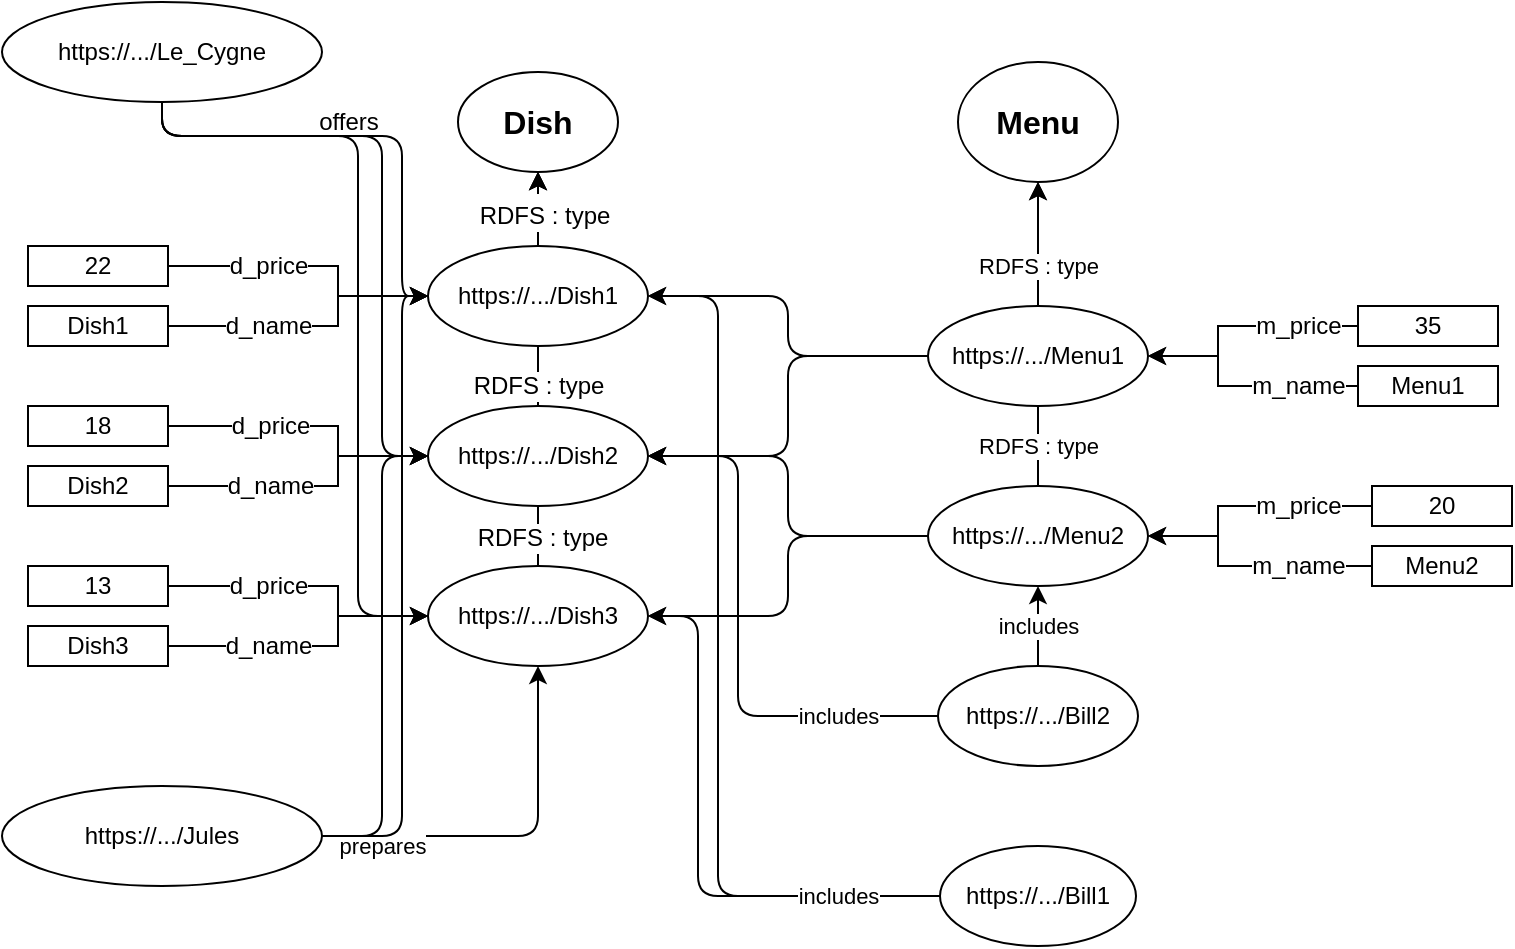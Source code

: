 <mxfile version="13.0.9">
    <diagram id="6hGFLwfOUW9BJ-s0fimq" name="Page-1">
        <mxGraphModel dx="274" dy="193" grid="1" gridSize="10" guides="1" tooltips="1" connect="1" arrows="1" fold="1" page="1" pageScale="1" pageWidth="827" pageHeight="1169" math="0" shadow="0">
            <root>
                <mxCell id="0"/>
                <mxCell id="1" parent="0"/>
                <mxCell id="69" style="edgeStyle=orthogonalEdgeStyle;rounded=1;orthogonalLoop=1;jettySize=auto;html=1;entryX=0.5;entryY=1;entryDx=0;entryDy=0;fontSize=16;" edge="1" parent="1" source="2" target="63">
                    <mxGeometry relative="1" as="geometry"/>
                </mxCell>
                <mxCell id="68" style="edgeStyle=orthogonalEdgeStyle;rounded=1;orthogonalLoop=1;jettySize=auto;html=1;entryX=0.5;entryY=1;entryDx=0;entryDy=0;fontSize=16;" edge="1" parent="1" source="3" target="63">
                    <mxGeometry relative="1" as="geometry"/>
                </mxCell>
                <mxCell id="67" value="RDFS : type" style="edgeStyle=orthogonalEdgeStyle;rounded=1;orthogonalLoop=1;jettySize=auto;html=1;fontSize=12;" edge="1" parent="1">
                    <mxGeometry x="-0.086" relative="1" as="geometry">
                        <mxPoint x="318" y="440" as="sourcePoint"/>
                        <mxPoint x="318" y="243" as="targetPoint"/>
                        <Array as="points">
                            <mxPoint x="318" y="340"/>
                            <mxPoint x="318" y="340"/>
                        </Array>
                        <mxPoint as="offset"/>
                    </mxGeometry>
                </mxCell>
                <mxCell id="70" value="&lt;font style=&quot;font-size: 12px&quot;&gt;RDFS : type&lt;/font&gt;" style="edgeLabel;html=1;align=center;verticalAlign=middle;resizable=0;points=[];fontSize=16;" vertex="1" connectable="0" parent="67">
                    <mxGeometry x="0.795" y="-3" relative="1" as="geometry">
                        <mxPoint as="offset"/>
                    </mxGeometry>
                </mxCell>
                <mxCell id="72" value="RDFS : type" style="edgeLabel;html=1;align=center;verticalAlign=middle;resizable=0;points=[];fontSize=12;" vertex="1" connectable="0" parent="67">
                    <mxGeometry x="0.015" y="-86" relative="1" as="geometry">
                        <mxPoint x="-84" y="86" as="offset"/>
                    </mxGeometry>
                </mxCell>
                <mxCell id="4" value="https://.../Dish3" style="ellipse;whiteSpace=wrap;html=1;" parent="1" vertex="1">
                    <mxGeometry x="263" y="440" width="110" height="50" as="geometry"/>
                </mxCell>
                <mxCell id="15" style="edgeStyle=orthogonalEdgeStyle;rounded=1;orthogonalLoop=1;jettySize=auto;html=1;" edge="1" parent="1" source="5" target="2">
                    <mxGeometry relative="1" as="geometry"/>
                </mxCell>
                <mxCell id="16" style="edgeStyle=orthogonalEdgeStyle;rounded=1;orthogonalLoop=1;jettySize=auto;html=1;entryX=1;entryY=0.5;entryDx=0;entryDy=0;" edge="1" parent="1" source="5" target="3">
                    <mxGeometry relative="1" as="geometry"/>
                </mxCell>
                <mxCell id="65" style="edgeStyle=orthogonalEdgeStyle;rounded=1;orthogonalLoop=1;jettySize=auto;html=1;entryX=0.5;entryY=1;entryDx=0;entryDy=0;" edge="1" parent="1" source="5" target="62">
                    <mxGeometry relative="1" as="geometry">
                        <mxPoint x="568" y="260" as="targetPoint"/>
                    </mxGeometry>
                </mxCell>
                <mxCell id="13" style="edgeStyle=orthogonalEdgeStyle;rounded=1;orthogonalLoop=1;jettySize=auto;html=1;entryX=1;entryY=0.5;entryDx=0;entryDy=0;" edge="1" parent="1" source="6" target="3">
                    <mxGeometry relative="1" as="geometry"/>
                </mxCell>
                <mxCell id="14" style="edgeStyle=orthogonalEdgeStyle;rounded=1;orthogonalLoop=1;jettySize=auto;html=1;" edge="1" parent="1" source="6" target="4">
                    <mxGeometry relative="1" as="geometry"/>
                </mxCell>
                <mxCell id="64" value="RDFS : type" style="edgeStyle=orthogonalEdgeStyle;rounded=1;orthogonalLoop=1;jettySize=auto;html=1;" edge="1" parent="1" source="6" target="62">
                    <mxGeometry x="-0.737" relative="1" as="geometry">
                        <mxPoint as="offset"/>
                    </mxGeometry>
                </mxCell>
                <mxCell id="66" value="RDFS : type" style="edgeLabel;html=1;align=center;verticalAlign=middle;resizable=0;points=[];" vertex="1" connectable="0" parent="64">
                    <mxGeometry x="0.453" y="-1" relative="1" as="geometry">
                        <mxPoint x="-1" y="0.28" as="offset"/>
                    </mxGeometry>
                </mxCell>
                <mxCell id="6" value="https://.../Menu2" style="ellipse;whiteSpace=wrap;html=1;" parent="1" vertex="1">
                    <mxGeometry x="513" y="400" width="110" height="50" as="geometry"/>
                </mxCell>
                <mxCell id="55" value="includes" style="edgeStyle=orthogonalEdgeStyle;rounded=1;orthogonalLoop=1;jettySize=auto;html=1;entryX=0.5;entryY=1;entryDx=0;entryDy=0;" edge="1" parent="1" source="7" target="6">
                    <mxGeometry relative="1" as="geometry"/>
                </mxCell>
                <mxCell id="56" value="includes" style="edgeStyle=orthogonalEdgeStyle;rounded=1;orthogonalLoop=1;jettySize=auto;html=1;entryX=1;entryY=0.5;entryDx=0;entryDy=0;" edge="1" parent="1" source="7" target="3">
                    <mxGeometry x="-0.636" relative="1" as="geometry">
                        <Array as="points">
                            <mxPoint x="418" y="515"/>
                            <mxPoint x="418" y="385"/>
                        </Array>
                        <mxPoint as="offset"/>
                    </mxGeometry>
                </mxCell>
                <mxCell id="7" value="https://.../Bill2" style="ellipse;whiteSpace=wrap;html=1;" vertex="1" parent="1">
                    <mxGeometry x="518" y="490" width="100" height="50" as="geometry"/>
                </mxCell>
                <mxCell id="53" style="edgeStyle=orthogonalEdgeStyle;rounded=1;orthogonalLoop=1;jettySize=auto;html=1;entryX=1;entryY=0.5;entryDx=0;entryDy=0;exitX=0;exitY=0.5;exitDx=0;exitDy=0;" edge="1" parent="1" source="8" target="2">
                    <mxGeometry relative="1" as="geometry">
                        <Array as="points">
                            <mxPoint x="408" y="605"/>
                            <mxPoint x="408" y="305"/>
                        </Array>
                    </mxGeometry>
                </mxCell>
                <mxCell id="54" value="includes" style="edgeStyle=orthogonalEdgeStyle;rounded=1;orthogonalLoop=1;jettySize=auto;html=1;entryX=1;entryY=0.5;entryDx=0;entryDy=0;exitX=0;exitY=0.5;exitDx=0;exitDy=0;" edge="1" parent="1" source="8" target="4">
                    <mxGeometry x="-0.643" relative="1" as="geometry">
                        <Array as="points">
                            <mxPoint x="398" y="605"/>
                            <mxPoint x="398" y="465"/>
                        </Array>
                        <mxPoint as="offset"/>
                    </mxGeometry>
                </mxCell>
                <mxCell id="8" value="https://.../Bill1" style="ellipse;whiteSpace=wrap;html=1;" vertex="1" parent="1">
                    <mxGeometry x="519" y="580" width="98" height="50" as="geometry"/>
                </mxCell>
                <mxCell id="49" style="edgeStyle=orthogonalEdgeStyle;rounded=1;orthogonalLoop=1;jettySize=auto;html=1;" edge="1" parent="1" source="9" target="2">
                    <mxGeometry relative="1" as="geometry">
                        <Array as="points">
                            <mxPoint x="130" y="225"/>
                            <mxPoint x="250" y="225"/>
                            <mxPoint x="250" y="305"/>
                        </Array>
                    </mxGeometry>
                </mxCell>
                <mxCell id="50" style="edgeStyle=orthogonalEdgeStyle;rounded=1;orthogonalLoop=1;jettySize=auto;html=1;entryX=0;entryY=0.5;entryDx=0;entryDy=0;" edge="1" parent="1" source="9" target="3">
                    <mxGeometry relative="1" as="geometry">
                        <Array as="points">
                            <mxPoint x="130" y="225"/>
                            <mxPoint x="240" y="225"/>
                            <mxPoint x="240" y="385"/>
                        </Array>
                    </mxGeometry>
                </mxCell>
                <mxCell id="51" style="edgeStyle=orthogonalEdgeStyle;rounded=1;orthogonalLoop=1;jettySize=auto;html=1;entryX=0;entryY=0.5;entryDx=0;entryDy=0;" edge="1" parent="1" source="9" target="4">
                    <mxGeometry relative="1" as="geometry">
                        <Array as="points">
                            <mxPoint x="228" y="225"/>
                            <mxPoint x="228" y="465"/>
                        </Array>
                    </mxGeometry>
                </mxCell>
                <mxCell id="9" value="https://.../Le_Cygne" style="ellipse;whiteSpace=wrap;html=1;" vertex="1" parent="1">
                    <mxGeometry x="50" y="158" width="160" height="50" as="geometry"/>
                </mxCell>
                <mxCell id="23" style="edgeStyle=orthogonalEdgeStyle;rounded=0;orthogonalLoop=1;jettySize=auto;html=1;" edge="1" parent="1" source="19" target="2">
                    <mxGeometry relative="1" as="geometry">
                        <Array as="points">
                            <mxPoint x="218" y="290"/>
                            <mxPoint x="218" y="305"/>
                        </Array>
                    </mxGeometry>
                </mxCell>
                <mxCell id="34" value="&lt;span style=&quot;font-size: 12px&quot;&gt;d_price&lt;/span&gt;" style="edgeLabel;html=1;align=center;verticalAlign=middle;resizable=0;points=[];" vertex="1" connectable="0" parent="23">
                    <mxGeometry x="-0.26" y="-2" relative="1" as="geometry">
                        <mxPoint x="-3.33" y="-2" as="offset"/>
                    </mxGeometry>
                </mxCell>
                <mxCell id="19" value="22" style="rounded=0;whiteSpace=wrap;html=1;" vertex="1" parent="1">
                    <mxGeometry x="63" y="280" width="70" height="20" as="geometry"/>
                </mxCell>
                <mxCell id="24" value="&lt;span style=&quot;font-size: 12px&quot;&gt;d_name&lt;/span&gt;" style="edgeStyle=orthogonalEdgeStyle;rounded=0;orthogonalLoop=1;jettySize=auto;html=1;entryX=0;entryY=0.5;entryDx=0;entryDy=0;" edge="1" parent="1" source="20" target="2">
                    <mxGeometry x="-0.31" relative="1" as="geometry">
                        <Array as="points">
                            <mxPoint x="218" y="320"/>
                            <mxPoint x="218" y="305"/>
                        </Array>
                        <mxPoint as="offset"/>
                    </mxGeometry>
                </mxCell>
                <mxCell id="20" value="Dish1" style="rounded=0;whiteSpace=wrap;html=1;" vertex="1" parent="1">
                    <mxGeometry x="63" y="310" width="70" height="20" as="geometry"/>
                </mxCell>
                <mxCell id="40" style="edgeStyle=orthogonalEdgeStyle;rounded=0;orthogonalLoop=1;jettySize=auto;html=1;entryX=1;entryY=0.5;entryDx=0;entryDy=0;" edge="1" parent="1" source="21" target="5">
                    <mxGeometry relative="1" as="geometry">
                        <Array as="points">
                            <mxPoint x="658" y="320"/>
                            <mxPoint x="658" y="335"/>
                        </Array>
                    </mxGeometry>
                </mxCell>
                <mxCell id="45" value="&lt;span style=&quot;font-size: 12px&quot;&gt;m_price&lt;/span&gt;" style="edgeLabel;html=1;align=center;verticalAlign=middle;resizable=0;points=[];" vertex="1" connectable="0" parent="40">
                    <mxGeometry x="0.207" y="47" relative="1" as="geometry">
                        <mxPoint x="-7.03" y="-2.63" as="offset"/>
                    </mxGeometry>
                </mxCell>
                <mxCell id="21" value="35" style="rounded=0;whiteSpace=wrap;html=1;" vertex="1" parent="1">
                    <mxGeometry x="728" y="310" width="70" height="20" as="geometry"/>
                </mxCell>
                <mxCell id="39" style="edgeStyle=orthogonalEdgeStyle;rounded=0;orthogonalLoop=1;jettySize=auto;html=1;entryX=1;entryY=0.5;entryDx=0;entryDy=0;" edge="1" parent="1" source="22" target="5">
                    <mxGeometry relative="1" as="geometry">
                        <Array as="points">
                            <mxPoint x="658" y="350"/>
                            <mxPoint x="658" y="335"/>
                        </Array>
                    </mxGeometry>
                </mxCell>
                <mxCell id="46" value="&lt;span style=&quot;font-size: 12px&quot;&gt;m_name&lt;/span&gt;" style="edgeLabel;html=1;align=center;verticalAlign=middle;resizable=0;points=[];" vertex="1" connectable="0" parent="39">
                    <mxGeometry x="-0.185" relative="1" as="geometry">
                        <mxPoint x="19.14" y="-0.03" as="offset"/>
                    </mxGeometry>
                </mxCell>
                <mxCell id="22" value="Menu1" style="rounded=0;whiteSpace=wrap;html=1;" vertex="1" parent="1">
                    <mxGeometry x="728" y="340" width="70" height="20" as="geometry"/>
                </mxCell>
                <mxCell id="29" style="edgeStyle=orthogonalEdgeStyle;rounded=0;orthogonalLoop=1;jettySize=auto;html=1;entryX=0;entryY=0.5;entryDx=0;entryDy=0;" edge="1" parent="1" source="25" target="3">
                    <mxGeometry relative="1" as="geometry">
                        <Array as="points">
                            <mxPoint x="218" y="370"/>
                            <mxPoint x="218" y="385"/>
                        </Array>
                    </mxGeometry>
                </mxCell>
                <mxCell id="35" value="&lt;span style=&quot;font-size: 12px&quot;&gt;d_price&lt;/span&gt;" style="edgeLabel;html=1;align=center;verticalAlign=middle;resizable=0;points=[];" vertex="1" connectable="0" parent="29">
                    <mxGeometry x="-0.524" y="1" relative="1" as="geometry">
                        <mxPoint x="15.83" y="1" as="offset"/>
                    </mxGeometry>
                </mxCell>
                <mxCell id="25" value="18" style="rounded=0;whiteSpace=wrap;html=1;" vertex="1" parent="1">
                    <mxGeometry x="63" y="360" width="70" height="20" as="geometry"/>
                </mxCell>
                <mxCell id="30" style="edgeStyle=orthogonalEdgeStyle;rounded=0;orthogonalLoop=1;jettySize=auto;html=1;" edge="1" parent="1" source="26" target="3">
                    <mxGeometry relative="1" as="geometry">
                        <Array as="points">
                            <mxPoint x="218" y="400"/>
                            <mxPoint x="218" y="385"/>
                        </Array>
                    </mxGeometry>
                </mxCell>
                <mxCell id="36" value="&lt;span style=&quot;font-size: 12px&quot;&gt;d_name&lt;/span&gt;" style="edgeLabel;html=1;align=center;verticalAlign=middle;resizable=0;points=[];" vertex="1" connectable="0" parent="30">
                    <mxGeometry x="-0.248" y="-2" relative="1" as="geometry">
                        <mxPoint x="-4.17" y="-2" as="offset"/>
                    </mxGeometry>
                </mxCell>
                <mxCell id="26" value="Dish2" style="rounded=0;whiteSpace=wrap;html=1;" vertex="1" parent="1">
                    <mxGeometry x="63" y="390" width="70" height="20" as="geometry"/>
                </mxCell>
                <mxCell id="31" style="edgeStyle=orthogonalEdgeStyle;rounded=0;orthogonalLoop=1;jettySize=auto;html=1;entryX=0;entryY=0.5;entryDx=0;entryDy=0;" edge="1" parent="1" source="27" target="4">
                    <mxGeometry relative="1" as="geometry">
                        <Array as="points">
                            <mxPoint x="218" y="450"/>
                            <mxPoint x="218" y="465"/>
                        </Array>
                    </mxGeometry>
                </mxCell>
                <mxCell id="37" value="&lt;span style=&quot;font-size: 12px&quot;&gt;d_price&lt;/span&gt;" style="edgeLabel;html=1;align=center;verticalAlign=middle;resizable=0;points=[];" vertex="1" connectable="0" parent="31">
                    <mxGeometry x="-0.501" relative="1" as="geometry">
                        <mxPoint x="14.17" as="offset"/>
                    </mxGeometry>
                </mxCell>
                <mxCell id="27" value="13" style="rounded=0;whiteSpace=wrap;html=1;" vertex="1" parent="1">
                    <mxGeometry x="63" y="440" width="70" height="20" as="geometry"/>
                </mxCell>
                <mxCell id="32" style="edgeStyle=orthogonalEdgeStyle;rounded=0;orthogonalLoop=1;jettySize=auto;html=1;entryX=0;entryY=0.5;entryDx=0;entryDy=0;" edge="1" parent="1" source="28" target="4">
                    <mxGeometry relative="1" as="geometry">
                        <Array as="points">
                            <mxPoint x="218" y="480"/>
                            <mxPoint x="218" y="465"/>
                        </Array>
                    </mxGeometry>
                </mxCell>
                <mxCell id="38" value="&lt;span style=&quot;font-size: 12px&quot;&gt;d_name&lt;/span&gt;" style="edgeLabel;html=1;align=center;verticalAlign=middle;resizable=0;points=[];" vertex="1" connectable="0" parent="32">
                    <mxGeometry x="-0.191" y="-1" relative="1" as="geometry">
                        <mxPoint x="-8.33" y="-1" as="offset"/>
                    </mxGeometry>
                </mxCell>
                <mxCell id="28" value="Dish3" style="rounded=0;whiteSpace=wrap;html=1;" vertex="1" parent="1">
                    <mxGeometry x="63" y="470" width="70" height="20" as="geometry"/>
                </mxCell>
                <mxCell id="43" style="edgeStyle=orthogonalEdgeStyle;rounded=0;orthogonalLoop=1;jettySize=auto;html=1;" edge="1" parent="1" source="41" target="6">
                    <mxGeometry relative="1" as="geometry">
                        <Array as="points">
                            <mxPoint x="658" y="410"/>
                            <mxPoint x="658" y="425"/>
                        </Array>
                    </mxGeometry>
                </mxCell>
                <mxCell id="47" value="&lt;span style=&quot;font-size: 12px&quot;&gt;m_price&lt;/span&gt;" style="edgeLabel;html=1;align=center;verticalAlign=middle;resizable=0;points=[];" vertex="1" connectable="0" parent="43">
                    <mxGeometry x="-0.267" relative="1" as="geometry">
                        <mxPoint x="9.29" y="-0.03" as="offset"/>
                    </mxGeometry>
                </mxCell>
                <mxCell id="41" value="20" style="rounded=0;whiteSpace=wrap;html=1;" vertex="1" parent="1">
                    <mxGeometry x="735" y="400" width="70" height="20" as="geometry"/>
                </mxCell>
                <mxCell id="44" style="edgeStyle=orthogonalEdgeStyle;rounded=0;orthogonalLoop=1;jettySize=auto;html=1;entryX=1;entryY=0.5;entryDx=0;entryDy=0;" edge="1" parent="1" source="42" target="6">
                    <mxGeometry relative="1" as="geometry">
                        <Array as="points">
                            <mxPoint x="658" y="440"/>
                            <mxPoint x="658" y="425"/>
                        </Array>
                    </mxGeometry>
                </mxCell>
                <mxCell id="48" value="&lt;span style=&quot;font-size: 12px&quot;&gt;m_name&lt;/span&gt;" style="edgeLabel;html=1;align=center;verticalAlign=middle;resizable=0;points=[];" vertex="1" connectable="0" parent="44">
                    <mxGeometry x="-0.196" y="-3" relative="1" as="geometry">
                        <mxPoint x="13.86" y="2.97" as="offset"/>
                    </mxGeometry>
                </mxCell>
                <mxCell id="42" value="Menu2" style="rounded=0;whiteSpace=wrap;html=1;" vertex="1" parent="1">
                    <mxGeometry x="735" y="430" width="70" height="20" as="geometry"/>
                </mxCell>
                <mxCell id="52" value="offers" style="text;html=1;align=center;verticalAlign=middle;resizable=0;points=[];autosize=1;" vertex="1" parent="1">
                    <mxGeometry x="198" y="208" width="50" height="20" as="geometry"/>
                </mxCell>
                <mxCell id="58" value="prepares" style="edgeStyle=orthogonalEdgeStyle;rounded=1;orthogonalLoop=1;jettySize=auto;html=1;entryX=0.5;entryY=1;entryDx=0;entryDy=0;" edge="1" parent="1" source="57" target="4">
                    <mxGeometry x="-0.689" y="-5" relative="1" as="geometry">
                        <Array as="points">
                            <mxPoint x="318" y="575"/>
                        </Array>
                        <mxPoint as="offset"/>
                    </mxGeometry>
                </mxCell>
                <mxCell id="59" style="edgeStyle=orthogonalEdgeStyle;rounded=1;orthogonalLoop=1;jettySize=auto;html=1;entryX=0;entryY=0.5;entryDx=0;entryDy=0;" edge="1" parent="1" source="57" target="3">
                    <mxGeometry relative="1" as="geometry">
                        <Array as="points">
                            <mxPoint x="240" y="575"/>
                            <mxPoint x="240" y="385"/>
                        </Array>
                    </mxGeometry>
                </mxCell>
                <mxCell id="60" style="edgeStyle=orthogonalEdgeStyle;rounded=1;orthogonalLoop=1;jettySize=auto;html=1;entryX=0;entryY=0.5;entryDx=0;entryDy=0;" edge="1" parent="1" source="57" target="2">
                    <mxGeometry relative="1" as="geometry">
                        <Array as="points">
                            <mxPoint x="250" y="575"/>
                            <mxPoint x="250" y="305"/>
                        </Array>
                    </mxGeometry>
                </mxCell>
                <mxCell id="57" value="https://.../Jules" style="ellipse;whiteSpace=wrap;html=1;" vertex="1" parent="1">
                    <mxGeometry x="50" y="550" width="160" height="50" as="geometry"/>
                </mxCell>
                <mxCell id="62" value="&lt;font style=&quot;font-size: 16px;&quot;&gt;Menu&lt;/font&gt;" style="ellipse;whiteSpace=wrap;html=1;fontStyle=1;fontSize=16;" vertex="1" parent="1">
                    <mxGeometry x="528" y="188" width="80" height="60" as="geometry"/>
                </mxCell>
                <mxCell id="63" value="&lt;font style=&quot;font-size: 16px;&quot;&gt;Dish&lt;/font&gt;" style="ellipse;whiteSpace=wrap;html=1;fontStyle=1;fontSize=16;" vertex="1" parent="1">
                    <mxGeometry x="278" y="193" width="80" height="50" as="geometry"/>
                </mxCell>
                <mxCell id="5" value="https://.../Menu1" style="ellipse;whiteSpace=wrap;html=1;" parent="1" vertex="1">
                    <mxGeometry x="513" y="310" width="110" height="50" as="geometry"/>
                </mxCell>
                <mxCell id="2" value="https://.../Dish1" style="ellipse;whiteSpace=wrap;html=1;" parent="1" vertex="1">
                    <mxGeometry x="263" y="280" width="110" height="50" as="geometry"/>
                </mxCell>
                <mxCell id="3" value="https://.../Dish2" style="ellipse;whiteSpace=wrap;html=1;" parent="1" vertex="1">
                    <mxGeometry x="263" y="360" width="110" height="50" as="geometry"/>
                </mxCell>
            </root>
        </mxGraphModel>
    </diagram>
</mxfile>
